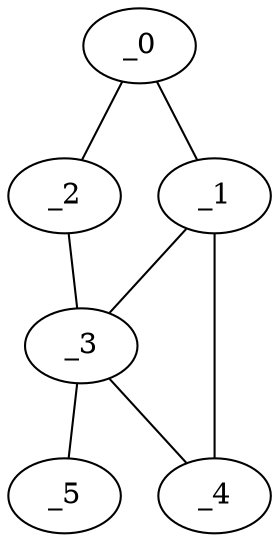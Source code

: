 graph WP1_0010 {
	_0	 [x="0.382456",
		y="2.71581"];
	_1	 [x="1.02746",
		y="0.466656"];
	_0 -- _1;
	_2	 [x="2.51648",
		y="2.47548"];
	_0 -- _2;
	_3	 [x="2.01",
		y="0.48"];
	_1 -- _3;
	_4	 [x="1.69305",
		y="2.10422"];
	_1 -- _4;
	_2 -- _3;
	_3 -- _4;
	_5	 [x="0.859033",
		y="1.11574"];
	_3 -- _5;
}
